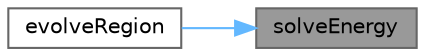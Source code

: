 digraph "solveEnergy"
{
 // LATEX_PDF_SIZE
  bgcolor="transparent";
  edge [fontname=Helvetica,fontsize=10,labelfontname=Helvetica,labelfontsize=10];
  node [fontname=Helvetica,fontsize=10,shape=box,height=0.2,width=0.4];
  rankdir="RL";
  Node1 [id="Node000001",label="solveEnergy",height=0.2,width=0.4,color="gray40", fillcolor="grey60", style="filled", fontcolor="black",tooltip=" "];
  Node1 -> Node2 [id="edge1_Node000001_Node000002",dir="back",color="steelblue1",style="solid",tooltip=" "];
  Node2 [id="Node000002",label="evolveRegion",height=0.2,width=0.4,color="grey40", fillcolor="white", style="filled",URL="$classFoam_1_1regionModels_1_1thermalBaffleModels_1_1thermalBaffle.html#afde8f52457f90e83a4eaf49755c19ec9",tooltip=" "];
}
